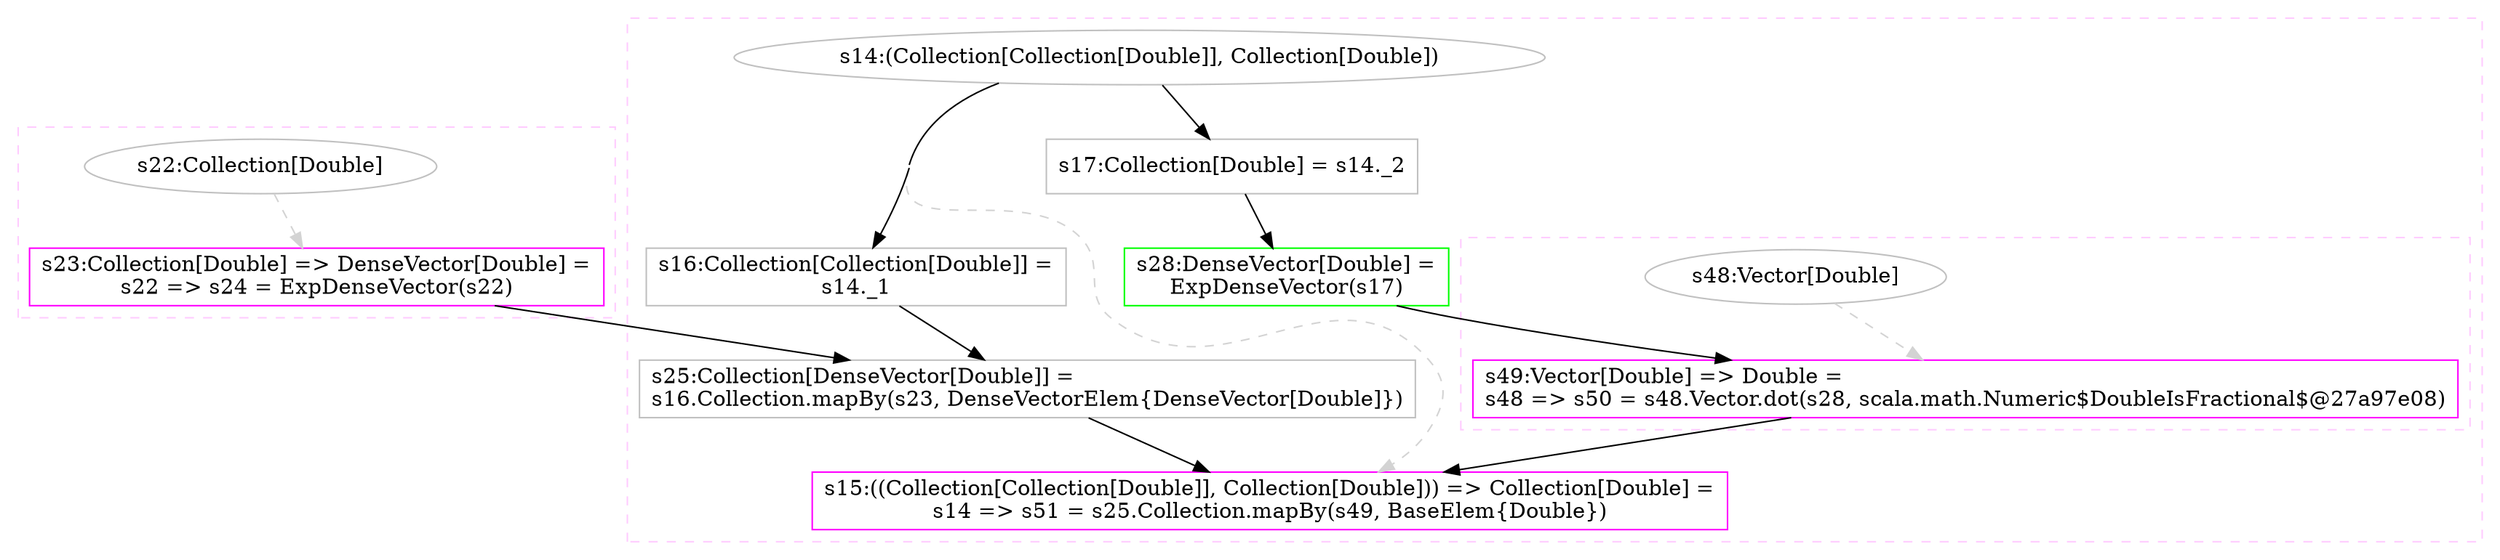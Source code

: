 digraph "ddmvmC.dot" {
concentrate=true

subgraph cluster_s23 {
style=dashed; color="#FFCCFF"
"s22" [
label="s22:Collection[Double]"
color=gray
]
"s23" [
label="s23:Collection[Double] => DenseVector[Double] =\ls22 => s24 = ExpDenseVector(s22)"
shape=box,color=magenta,tooltip="s23:Collection[Double] => DenseVector[Double]"
]
{rank=source; s22}
{rank=sink; s23}
}
subgraph cluster_s15 {
style=dashed; color="#FFCCFF"
"s14" [
label="s14:(Collection[Collection[Double]], Collection[Double])"
color=gray
]
"s15" [
label="s15:((Collection[Collection[Double]], Collection[Double])) => Collection[Double] =\ls14 => s51 = s25.Collection.mapBy(s49, BaseElem{Double})"
shape=box,color=magenta,tooltip="s15:((Collection[Collection[Double]], Collection[Double])) => Collection[Double]"
]
{rank=source; s14}
"s16" [
label="s16:Collection[Collection[Double]] =\ls14._1"
shape=box,color=gray,tooltip="s16:Collection[Collection[Double]]"
]
"s25" [
label="s25:Collection[DenseVector[Double]] =\ls16.Collection.mapBy(s23, DenseVectorElem{DenseVector[Double]})"
shape=box,color=gray,tooltip="s25:Collection[DenseVector[Double]]"
]
"s17" [
label="s17:Collection[Double] = s14._2"
shape=box,color=gray,tooltip="s17:Collection[Double]"
]
"s28" [
label="s28:DenseVector[Double] =\lExpDenseVector(s17)"
shape=box,color=green,tooltip="s28:DenseVector[Double]"
]
subgraph cluster_s49 {
style=dashed; color="#FFCCFF"
"s48" [
label="s48:Vector[Double]"
color=gray
]
"s49" [
label="s49:Vector[Double] => Double =\ls48 => s50 = s48.Vector.dot(s28, scala.math.Numeric$DoubleIsFractional$@27a97e08)"
shape=box,color=magenta,tooltip="s49:Vector[Double] => Double"
]
{rank=source; s48}
{rank=sink; s49}
}
{rank=sink; s15}
}
"s14" -> "s17" [style=solid]
"s22" -> "s23" [style=dashed, color=lightgray, weight=0]
"s22" -> "s23" [style=solid]
"s14" -> "s15" [style=dashed, color=lightgray, weight=0]
"s25" -> "s15" [style=solid]
"s49" -> "s15" [style=solid]
"s17" -> "s28" [style=solid]
"s14" -> "s16" [style=solid]
"s48" -> "s49" [style=dashed, color=lightgray, weight=0]
"s48" -> "s49" [style=solid]
"s28" -> "s49" [style=solid]
"s16" -> "s25" [style=solid]
"s23" -> "s25" [style=solid]
}
